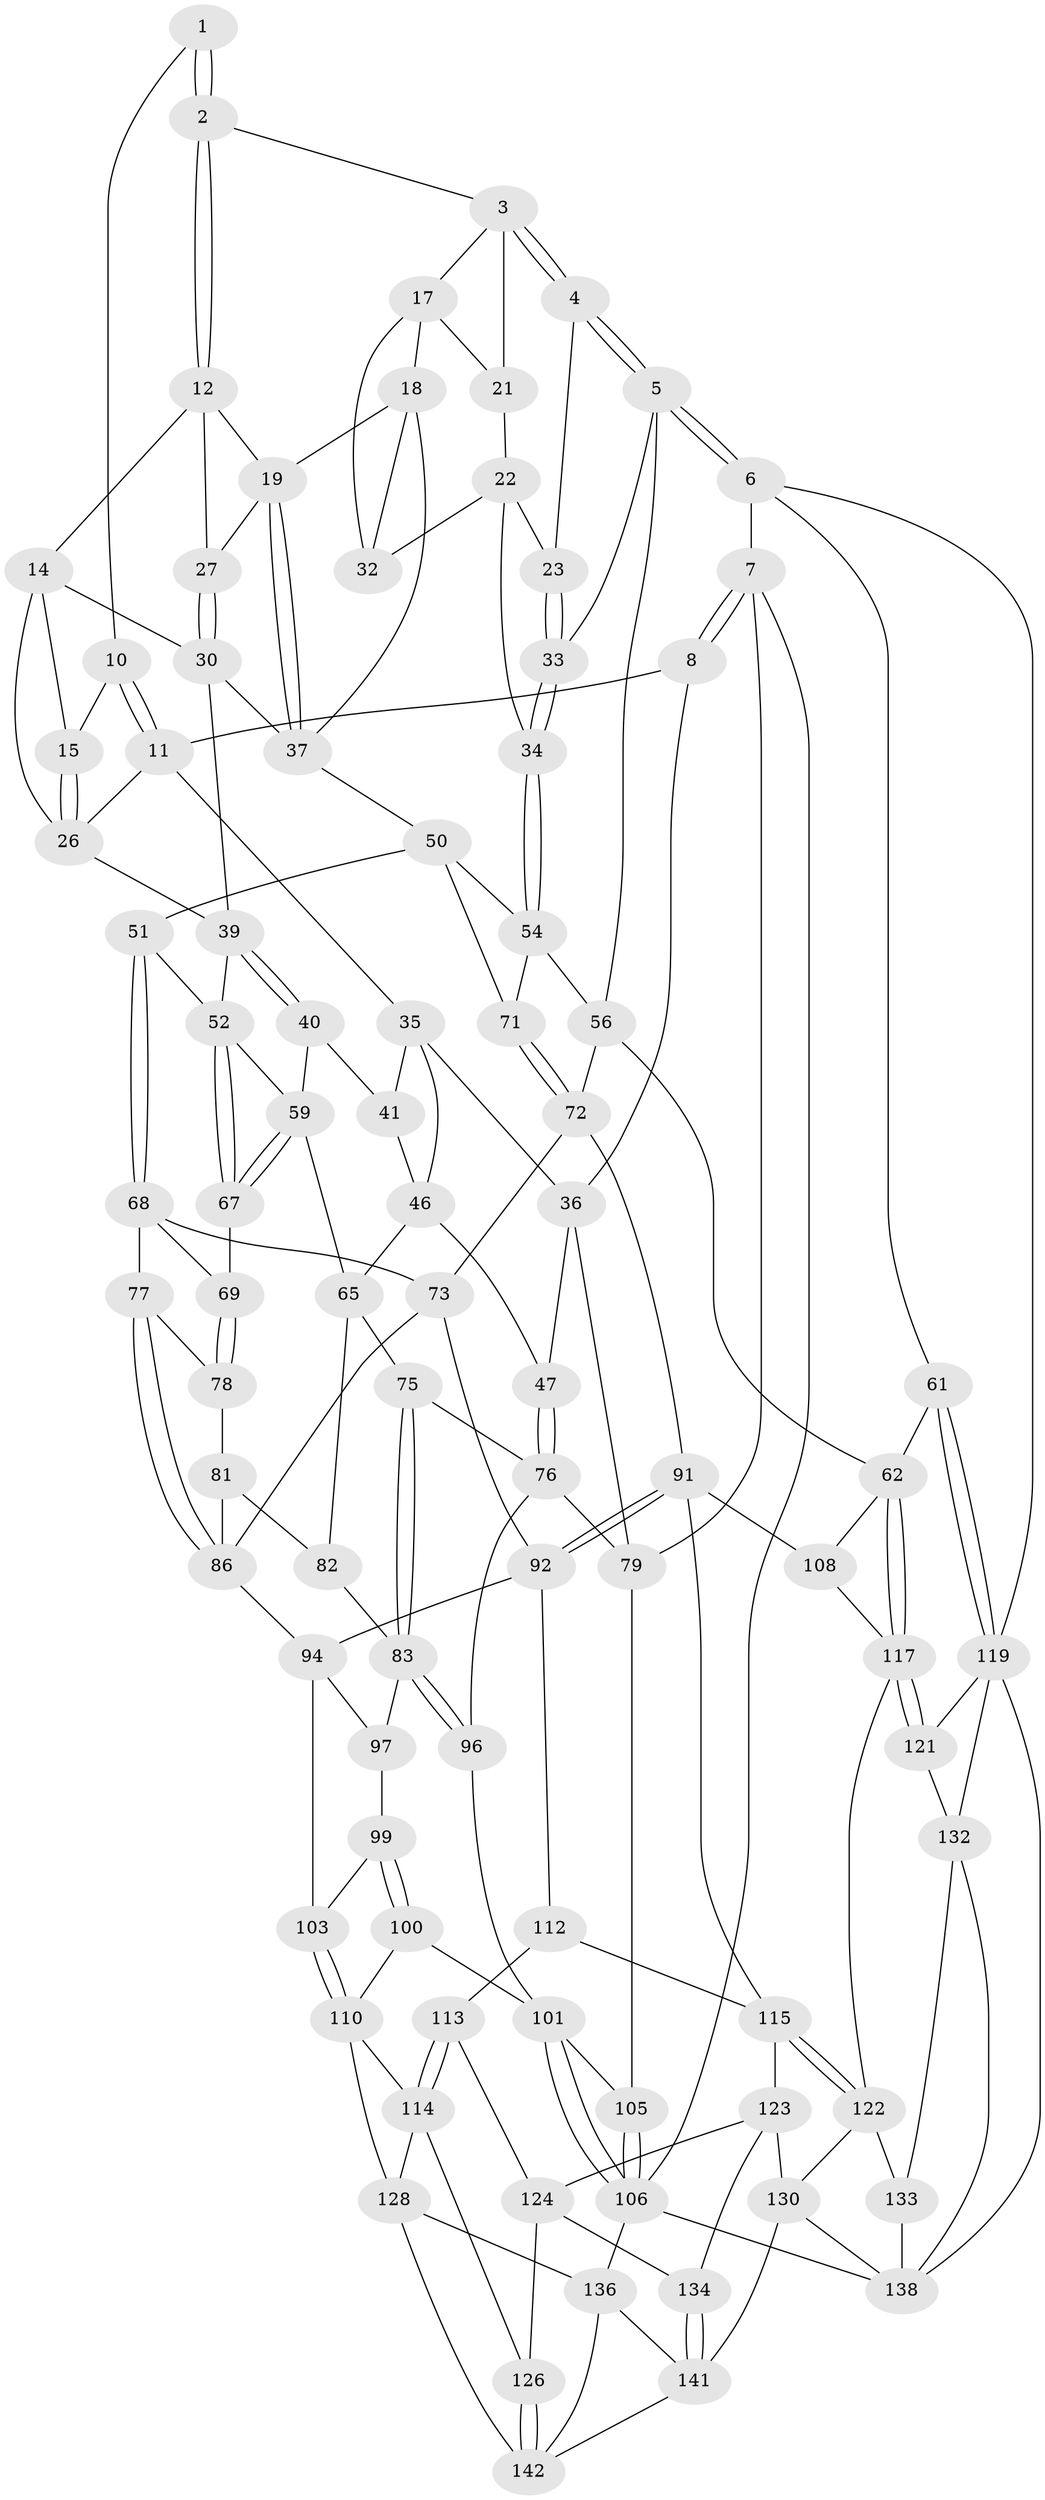 // original degree distribution, {3: 0.013793103448275862, 5: 0.5793103448275863, 4: 0.21379310344827587, 6: 0.19310344827586207}
// Generated by graph-tools (version 1.1) at 2025/42/03/06/25 10:42:34]
// undirected, 90 vertices, 197 edges
graph export_dot {
graph [start="1"]
  node [color=gray90,style=filled];
  1 [pos="+0.40625848980023155+0"];
  2 [pos="+0.5166238995096998+0"];
  3 [pos="+0.5243357806277825+0",super="+16"];
  4 [pos="+1+0"];
  5 [pos="+1+0",super="+49"];
  6 [pos="+1+0"];
  7 [pos="+0+0"];
  8 [pos="+0+0",super="+9"];
  10 [pos="+0.37950854393964895+0"];
  11 [pos="+0.18839174579916665+0.0659024639623398",super="+25"];
  12 [pos="+0.45948777686780246+0.0667118914544031",super="+13"];
  14 [pos="+0.38110802284822026+0.06543625137455826",super="+28"];
  15 [pos="+0.3506287113092927+0"];
  17 [pos="+0.5503793954404528+0.009125357589240785",super="+24"];
  18 [pos="+0.5266459907270885+0.11908153203196205",super="+44"];
  19 [pos="+0.5154952082320694+0.1215849434275577",super="+20"];
  21 [pos="+0.6530792979201611+0.04417744285185082"];
  22 [pos="+0.7450671320961397+0.06450348506717639",super="+31"];
  23 [pos="+0.7564123324286567+0.05458844333598455"];
  26 [pos="+0.27677895512443756+0.08849767078035063",super="+29"];
  27 [pos="+0.43830679091721436+0.11064637422921107"];
  30 [pos="+0.426813828757445+0.13826047656446755",super="+38"];
  32 [pos="+0.6537747552520305+0.15781306154981298"];
  33 [pos="+0.8060190751186757+0.18106169804098599"];
  34 [pos="+0.6794057409768793+0.18047291674161636"];
  35 [pos="+0.1474748402958165+0.10639854237508907",super="+42"];
  36 [pos="+0.1125924463754186+0.0898924923335902",super="+48"];
  37 [pos="+0.45911223803855516+0.18513025322329815",super="+45"];
  39 [pos="+0.3120554167835408+0.19147801443244258",super="+43"];
  40 [pos="+0.3070968814949153+0.19793611216350465"];
  41 [pos="+0.3046509007476583+0.19904811858241736"];
  46 [pos="+0.12431637126720264+0.246778384770477",super="+64"];
  47 [pos="+0.030894483843177042+0.26746310365235154"];
  50 [pos="+0.53607705734736+0.28199397261005177",super="+55"];
  51 [pos="+0.49762169732439426+0.28827573409052687"];
  52 [pos="+0.4650311419871163+0.2700336523828608",super="+53"];
  54 [pos="+0.6773526338838701+0.21079338974868203",super="+58"];
  56 [pos="+0.9021211962353564+0.39587006946670805",super="+57"];
  59 [pos="+0.37101552113490477+0.31854473009716816",super="+60"];
  61 [pos="+1+0.4109615125336242"];
  62 [pos="+0.9971243565908902+0.4313402718146753",super="+63"];
  65 [pos="+0.34779696323033427+0.3271257638196126",super="+66"];
  67 [pos="+0.38108784726068407+0.32439243986804417"];
  68 [pos="+0.46954864733401697+0.3232360154030645",super="+74"];
  69 [pos="+0.44012941894521534+0.3408994213196483",super="+70"];
  71 [pos="+0.5818600847490155+0.35843588417486466"];
  72 [pos="+0.5781579495814907+0.3852103227269736",super="+90"];
  73 [pos="+0.5638567338811178+0.39916937957524284",super="+85"];
  75 [pos="+0.20268206383272516+0.3929714762347215"];
  76 [pos="+0.08808479077060329+0.39152966677177303",super="+88"];
  77 [pos="+0.45769267149759857+0.3812102034438717"];
  78 [pos="+0.4527774056492408+0.3802155142740909",super="+80"];
  79 [pos="+0+0.24930582656817246",super="+89"];
  81 [pos="+0.4024111839331397+0.452259159501908"];
  82 [pos="+0.3353257683052938+0.3685483069380486"];
  83 [pos="+0.21839959988625535+0.4318898797050776",super="+84"];
  86 [pos="+0.48370066111084403+0.4123642349677999",super="+87"];
  91 [pos="+0.653812049684808+0.5587338189068827",super="+109"];
  92 [pos="+0.5356031265494473+0.48850209856256954",super="+93"];
  94 [pos="+0.4367233584977043+0.5160955542593704",super="+95"];
  96 [pos="+0.1359257061698307+0.5519999037154912"];
  97 [pos="+0.2850061200695715+0.4602979604414256",super="+98"];
  99 [pos="+0.28778149167212375+0.5983897632533656",super="+104"];
  100 [pos="+0.2189808709470272+0.7093761228914026"];
  101 [pos="+0.21310199689109408+0.7058701738173092",super="+102"];
  103 [pos="+0.39277241589561934+0.5534341974253734"];
  105 [pos="+0+0.6754017044821353"];
  106 [pos="+0+0.9798621434816125",super="+107"];
  108 [pos="+0.8942971044600455+0.5134598673249775"];
  110 [pos="+0.39079292762034074+0.5909012785437506",super="+111"];
  112 [pos="+0.4984430634513786+0.6295884495347921"];
  113 [pos="+0.4458108948255412+0.6887571164528831"];
  114 [pos="+0.4099860141199897+0.6990120995239281",super="+127"];
  115 [pos="+0.662418937709629+0.6576938954712903",super="+116"];
  117 [pos="+0.9091649036563771+0.7269399921820816",super="+118"];
  119 [pos="+1+0.8180044882301869",super="+120"];
  121 [pos="+0.9135940415047119+0.7388934329016144"];
  122 [pos="+0.7184843355527898+0.7055889220633703",super="+129"];
  123 [pos="+0.5867571365516624+0.7569286008929126",super="+131"];
  124 [pos="+0.4824719552498469+0.7257311992912924",super="+125"];
  126 [pos="+0.3478996386970884+0.8067292421450352"];
  128 [pos="+0.24711452417464463+0.7487122418459923",super="+135"];
  130 [pos="+0.6754152223937028+0.9147487956700344",super="+140"];
  132 [pos="+0.8270403381328492+0.8280499338657501",super="+137"];
  133 [pos="+0.7849771340073916+0.8195560604684573"];
  134 [pos="+0.5231860296033054+0.8429269472781098"];
  136 [pos="+0+1",super="+145"];
  138 [pos="+0.8649498786100052+1",super="+139"];
  141 [pos="+0.47965272332965336+0.954392392464099",super="+143"];
  142 [pos="+0.383230734687629+0.9094794437077615",super="+144"];
  1 -- 2;
  1 -- 2;
  1 -- 10;
  2 -- 3;
  2 -- 12;
  2 -- 12;
  3 -- 4;
  3 -- 4;
  3 -- 17;
  3 -- 21;
  4 -- 5;
  4 -- 5;
  4 -- 23;
  5 -- 6;
  5 -- 6;
  5 -- 56;
  5 -- 33;
  6 -- 7;
  6 -- 61;
  6 -- 119;
  7 -- 8;
  7 -- 8;
  7 -- 79;
  7 -- 106;
  8 -- 36;
  8 -- 11;
  10 -- 11;
  10 -- 11;
  10 -- 15;
  11 -- 35;
  11 -- 26;
  12 -- 19;
  12 -- 27;
  12 -- 14;
  14 -- 15;
  14 -- 26;
  14 -- 30;
  15 -- 26;
  15 -- 26;
  17 -- 18;
  17 -- 32;
  17 -- 21;
  18 -- 19;
  18 -- 32;
  18 -- 37;
  19 -- 37;
  19 -- 37;
  19 -- 27;
  21 -- 22;
  22 -- 23;
  22 -- 32;
  22 -- 34;
  23 -- 33;
  23 -- 33;
  26 -- 39;
  27 -- 30;
  27 -- 30;
  30 -- 37;
  30 -- 39;
  33 -- 34;
  33 -- 34;
  34 -- 54;
  34 -- 54;
  35 -- 36;
  35 -- 41;
  35 -- 46;
  36 -- 79;
  36 -- 47;
  37 -- 50;
  39 -- 40;
  39 -- 40;
  39 -- 52;
  40 -- 41;
  40 -- 59;
  41 -- 46;
  46 -- 47;
  46 -- 65;
  47 -- 76;
  47 -- 76;
  50 -- 51;
  50 -- 54;
  50 -- 71;
  51 -- 52;
  51 -- 68;
  51 -- 68;
  52 -- 67;
  52 -- 67;
  52 -- 59;
  54 -- 71;
  54 -- 56;
  56 -- 62;
  56 -- 72;
  59 -- 67;
  59 -- 67;
  59 -- 65;
  61 -- 62;
  61 -- 119;
  61 -- 119;
  62 -- 117;
  62 -- 117;
  62 -- 108;
  65 -- 82;
  65 -- 75;
  67 -- 69;
  68 -- 69;
  68 -- 73;
  68 -- 77;
  69 -- 78 [weight=2];
  69 -- 78;
  71 -- 72;
  71 -- 72;
  72 -- 73;
  72 -- 91;
  73 -- 92;
  73 -- 86;
  75 -- 76;
  75 -- 83;
  75 -- 83;
  76 -- 96;
  76 -- 79;
  77 -- 78;
  77 -- 86;
  77 -- 86;
  78 -- 81;
  79 -- 105;
  81 -- 82;
  81 -- 86;
  82 -- 83;
  83 -- 96;
  83 -- 96;
  83 -- 97;
  86 -- 94;
  91 -- 92;
  91 -- 92;
  91 -- 115;
  91 -- 108;
  92 -- 112;
  92 -- 94;
  94 -- 103;
  94 -- 97;
  96 -- 101;
  97 -- 99 [weight=2];
  99 -- 100;
  99 -- 100;
  99 -- 103;
  100 -- 101;
  100 -- 110;
  101 -- 106;
  101 -- 106;
  101 -- 105;
  103 -- 110;
  103 -- 110;
  105 -- 106;
  105 -- 106;
  106 -- 136;
  106 -- 138;
  108 -- 117;
  110 -- 114;
  110 -- 128;
  112 -- 113;
  112 -- 115;
  113 -- 114;
  113 -- 114;
  113 -- 124;
  114 -- 128;
  114 -- 126;
  115 -- 122;
  115 -- 122;
  115 -- 123;
  117 -- 121;
  117 -- 121;
  117 -- 122;
  119 -- 138;
  119 -- 121;
  119 -- 132;
  121 -- 132;
  122 -- 133;
  122 -- 130;
  123 -- 124;
  123 -- 130;
  123 -- 134;
  124 -- 126;
  124 -- 134;
  126 -- 142;
  126 -- 142;
  128 -- 136;
  128 -- 142;
  130 -- 141;
  130 -- 138;
  132 -- 133;
  132 -- 138;
  133 -- 138;
  134 -- 141;
  134 -- 141;
  136 -- 141;
  136 -- 142;
  141 -- 142;
}
